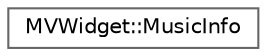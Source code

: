 digraph "类继承关系图"
{
 // LATEX_PDF_SIZE
  bgcolor="transparent";
  edge [fontname=Helvetica,fontsize=10,labelfontname=Helvetica,labelfontsize=10];
  node [fontname=Helvetica,fontsize=10,shape=box,height=0.2,width=0.4];
  rankdir="LR";
  Node0 [id="Node000000",label="MVWidget::MusicInfo",height=0.2,width=0.4,color="grey40", fillcolor="white", style="filled",URL="$struct_m_v_widget_1_1_music_info.html",tooltip="音乐信息结构体，存储图片路径、标题和描述"];
}
